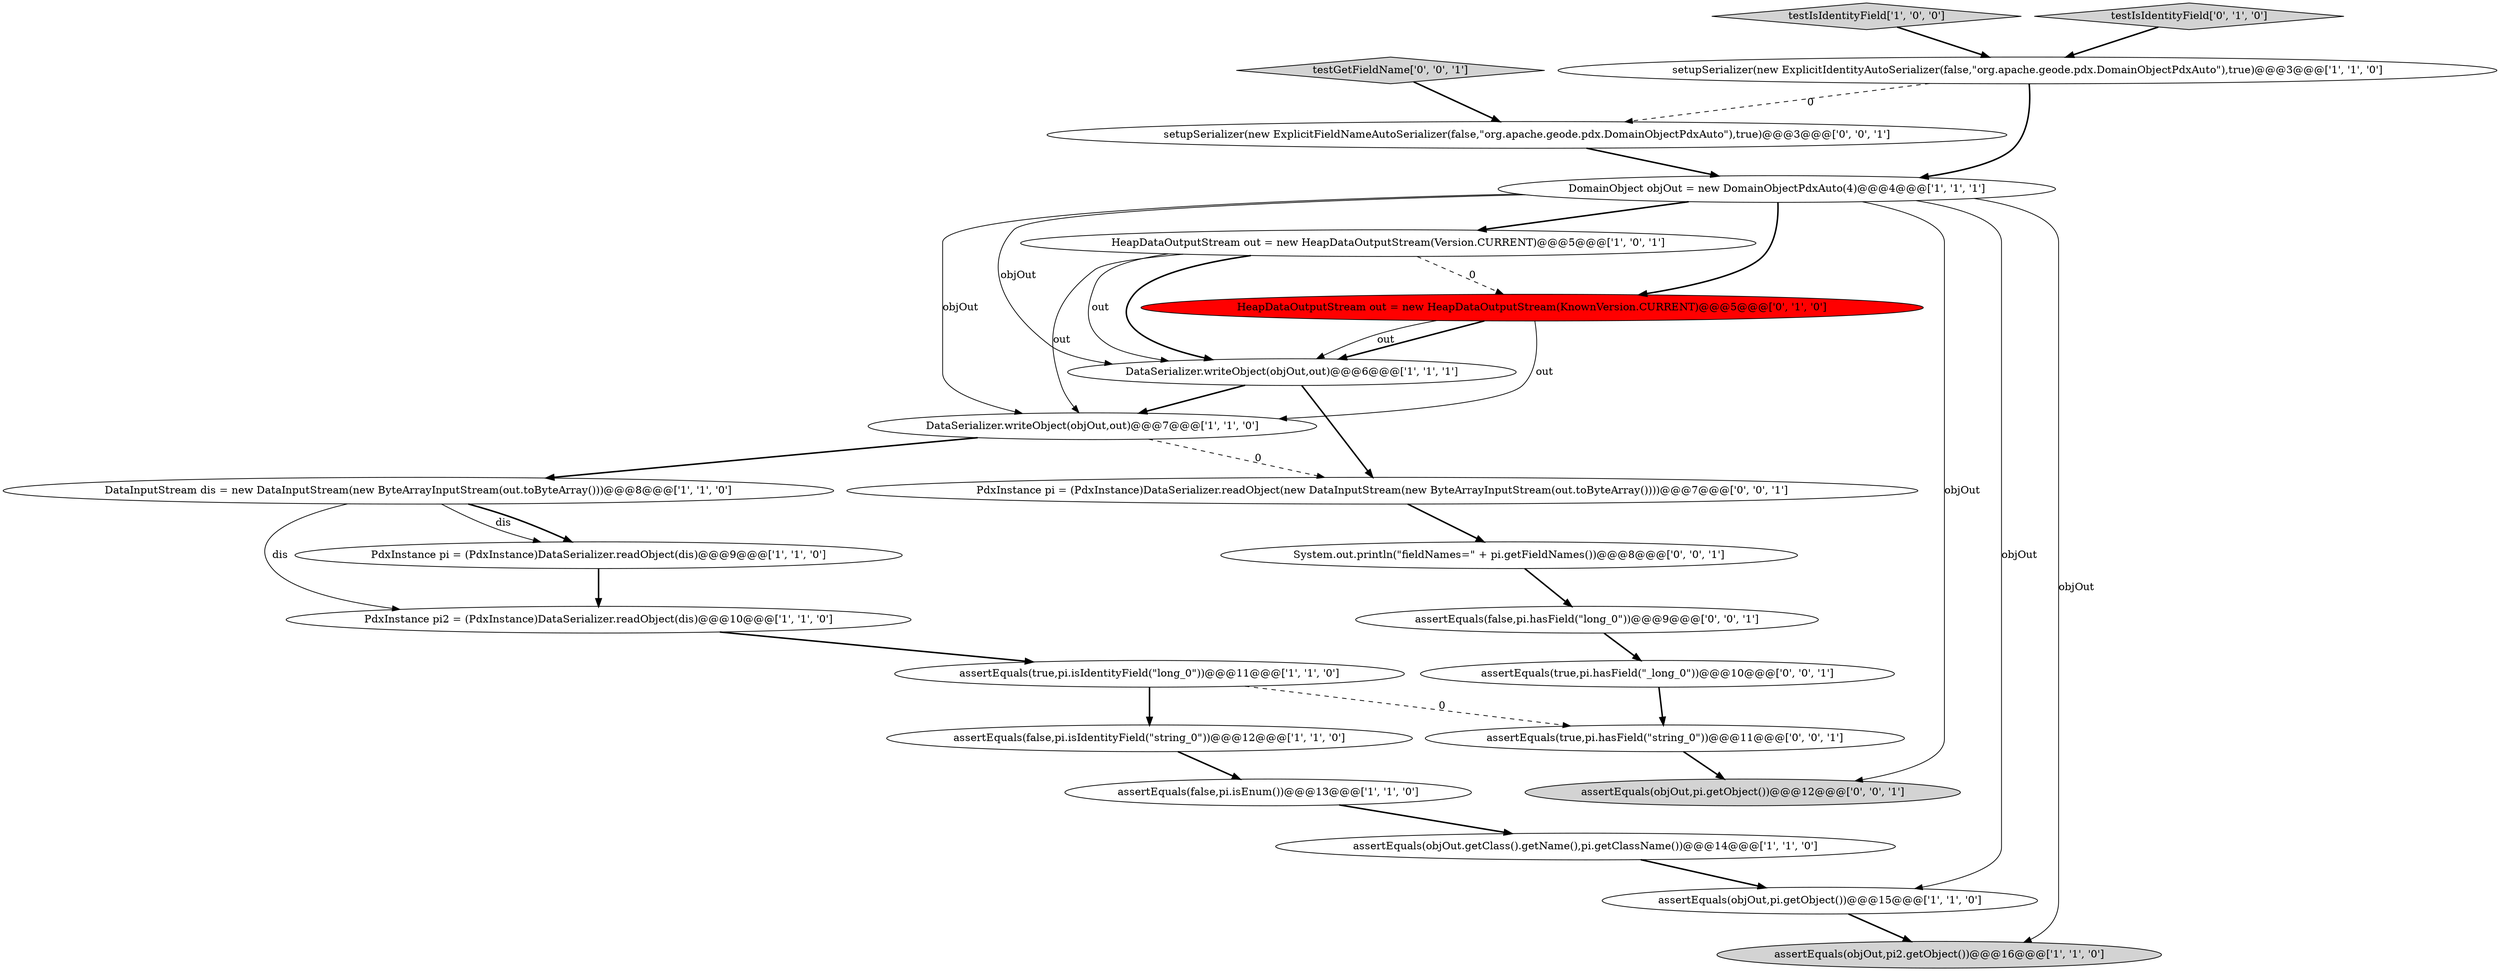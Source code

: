digraph {
17 [style = filled, label = "testGetFieldName['0', '0', '1']", fillcolor = lightgray, shape = diamond image = "AAA0AAABBB3BBB"];
12 [style = filled, label = "PdxInstance pi2 = (PdxInstance)DataSerializer.readObject(dis)@@@10@@@['1', '1', '0']", fillcolor = white, shape = ellipse image = "AAA0AAABBB1BBB"];
22 [style = filled, label = "assertEquals(false,pi.hasField(\"long_0\"))@@@9@@@['0', '0', '1']", fillcolor = white, shape = ellipse image = "AAA0AAABBB3BBB"];
9 [style = filled, label = "DataSerializer.writeObject(objOut,out)@@@6@@@['1', '1', '1']", fillcolor = white, shape = ellipse image = "AAA0AAABBB1BBB"];
20 [style = filled, label = "setupSerializer(new ExplicitFieldNameAutoSerializer(false,\"org.apache.geode.pdx.DomainObjectPdxAuto\"),true)@@@3@@@['0', '0', '1']", fillcolor = white, shape = ellipse image = "AAA0AAABBB3BBB"];
11 [style = filled, label = "testIsIdentityField['1', '0', '0']", fillcolor = lightgray, shape = diamond image = "AAA0AAABBB1BBB"];
15 [style = filled, label = "HeapDataOutputStream out = new HeapDataOutputStream(KnownVersion.CURRENT)@@@5@@@['0', '1', '0']", fillcolor = red, shape = ellipse image = "AAA1AAABBB2BBB"];
18 [style = filled, label = "assertEquals(true,pi.hasField(\"string_0\"))@@@11@@@['0', '0', '1']", fillcolor = white, shape = ellipse image = "AAA0AAABBB3BBB"];
7 [style = filled, label = "assertEquals(false,pi.isIdentityField(\"string_0\"))@@@12@@@['1', '1', '0']", fillcolor = white, shape = ellipse image = "AAA0AAABBB1BBB"];
13 [style = filled, label = "assertEquals(objOut,pi2.getObject())@@@16@@@['1', '1', '0']", fillcolor = lightgray, shape = ellipse image = "AAA0AAABBB1BBB"];
3 [style = filled, label = "DataSerializer.writeObject(objOut,out)@@@7@@@['1', '1', '0']", fillcolor = white, shape = ellipse image = "AAA0AAABBB1BBB"];
23 [style = filled, label = "PdxInstance pi = (PdxInstance)DataSerializer.readObject(new DataInputStream(new ByteArrayInputStream(out.toByteArray())))@@@7@@@['0', '0', '1']", fillcolor = white, shape = ellipse image = "AAA0AAABBB3BBB"];
21 [style = filled, label = "System.out.println(\"fieldNames=\" + pi.getFieldNames())@@@8@@@['0', '0', '1']", fillcolor = white, shape = ellipse image = "AAA0AAABBB3BBB"];
4 [style = filled, label = "DataInputStream dis = new DataInputStream(new ByteArrayInputStream(out.toByteArray()))@@@8@@@['1', '1', '0']", fillcolor = white, shape = ellipse image = "AAA0AAABBB1BBB"];
8 [style = filled, label = "setupSerializer(new ExplicitIdentityAutoSerializer(false,\"org.apache.geode.pdx.DomainObjectPdxAuto\"),true)@@@3@@@['1', '1', '0']", fillcolor = white, shape = ellipse image = "AAA0AAABBB1BBB"];
24 [style = filled, label = "assertEquals(true,pi.hasField(\"_long_0\"))@@@10@@@['0', '0', '1']", fillcolor = white, shape = ellipse image = "AAA0AAABBB3BBB"];
1 [style = filled, label = "assertEquals(true,pi.isIdentityField(\"long_0\"))@@@11@@@['1', '1', '0']", fillcolor = white, shape = ellipse image = "AAA0AAABBB1BBB"];
10 [style = filled, label = "assertEquals(objOut,pi.getObject())@@@15@@@['1', '1', '0']", fillcolor = white, shape = ellipse image = "AAA0AAABBB1BBB"];
19 [style = filled, label = "assertEquals(objOut,pi.getObject())@@@12@@@['0', '0', '1']", fillcolor = lightgray, shape = ellipse image = "AAA0AAABBB3BBB"];
2 [style = filled, label = "assertEquals(objOut.getClass().getName(),pi.getClassName())@@@14@@@['1', '1', '0']", fillcolor = white, shape = ellipse image = "AAA0AAABBB1BBB"];
14 [style = filled, label = "PdxInstance pi = (PdxInstance)DataSerializer.readObject(dis)@@@9@@@['1', '1', '0']", fillcolor = white, shape = ellipse image = "AAA0AAABBB1BBB"];
5 [style = filled, label = "DomainObject objOut = new DomainObjectPdxAuto(4)@@@4@@@['1', '1', '1']", fillcolor = white, shape = ellipse image = "AAA0AAABBB1BBB"];
6 [style = filled, label = "HeapDataOutputStream out = new HeapDataOutputStream(Version.CURRENT)@@@5@@@['1', '0', '1']", fillcolor = white, shape = ellipse image = "AAA0AAABBB1BBB"];
16 [style = filled, label = "testIsIdentityField['0', '1', '0']", fillcolor = lightgray, shape = diamond image = "AAA0AAABBB2BBB"];
0 [style = filled, label = "assertEquals(false,pi.isEnum())@@@13@@@['1', '1', '0']", fillcolor = white, shape = ellipse image = "AAA0AAABBB1BBB"];
4->14 [style = solid, label="dis"];
4->14 [style = bold, label=""];
5->10 [style = solid, label="objOut"];
16->8 [style = bold, label=""];
0->2 [style = bold, label=""];
8->20 [style = dashed, label="0"];
18->19 [style = bold, label=""];
5->15 [style = bold, label=""];
5->19 [style = solid, label="objOut"];
7->0 [style = bold, label=""];
1->18 [style = dashed, label="0"];
2->10 [style = bold, label=""];
12->1 [style = bold, label=""];
24->18 [style = bold, label=""];
3->4 [style = bold, label=""];
1->7 [style = bold, label=""];
6->9 [style = solid, label="out"];
4->12 [style = solid, label="dis"];
20->5 [style = bold, label=""];
9->23 [style = bold, label=""];
3->23 [style = dashed, label="0"];
5->9 [style = solid, label="objOut"];
5->6 [style = bold, label=""];
8->5 [style = bold, label=""];
10->13 [style = bold, label=""];
23->21 [style = bold, label=""];
6->3 [style = solid, label="out"];
21->22 [style = bold, label=""];
15->9 [style = bold, label=""];
15->3 [style = solid, label="out"];
6->15 [style = dashed, label="0"];
14->12 [style = bold, label=""];
5->13 [style = solid, label="objOut"];
9->3 [style = bold, label=""];
11->8 [style = bold, label=""];
22->24 [style = bold, label=""];
6->9 [style = bold, label=""];
5->3 [style = solid, label="objOut"];
15->9 [style = solid, label="out"];
17->20 [style = bold, label=""];
}
